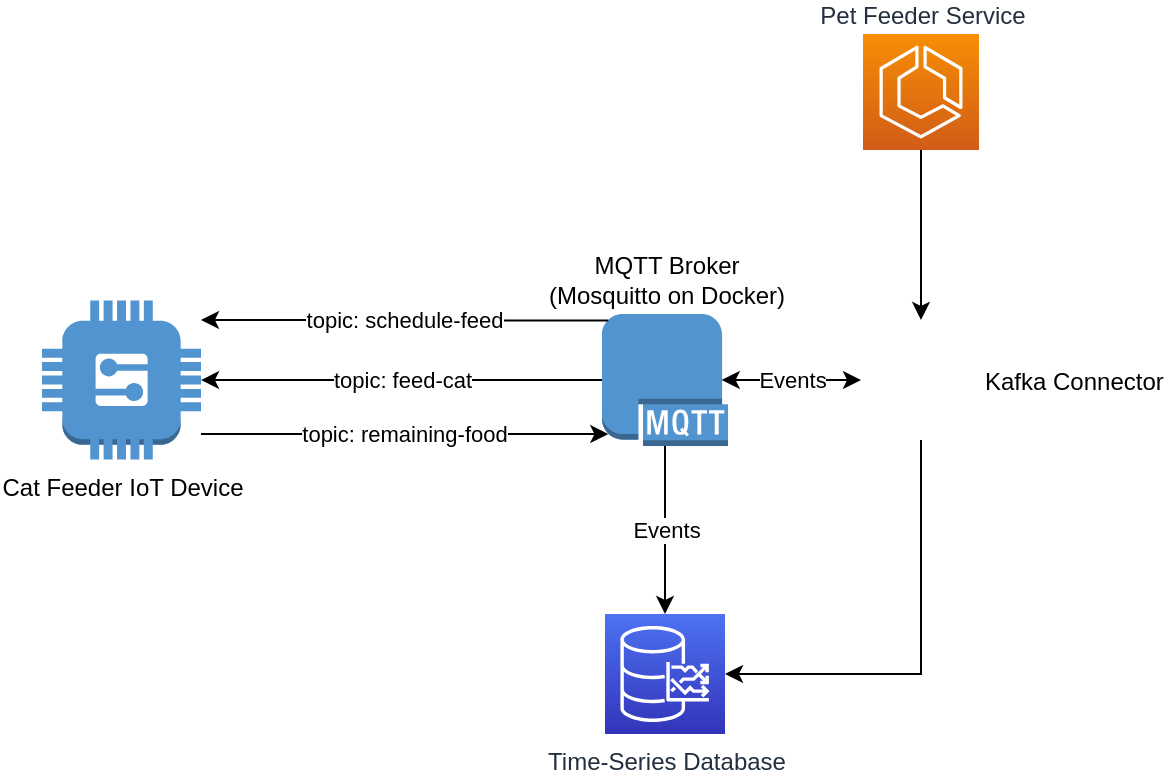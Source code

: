 <mxfile version="20.5.1" type="github">
  <diagram id="C0h6jriWAFb2csfehPzT" name="Page-1">
    <mxGraphModel dx="1266" dy="785" grid="1" gridSize="10" guides="1" tooltips="1" connect="1" arrows="1" fold="1" page="1" pageScale="1" pageWidth="850" pageHeight="1100" math="0" shadow="0">
      <root>
        <mxCell id="0" />
        <mxCell id="1" parent="0" />
        <mxCell id="6FsYevEU8R35O0Jzz6Nx-4" value="Events" style="edgeStyle=orthogonalEdgeStyle;rounded=0;orthogonalLoop=1;jettySize=auto;html=1;entryX=0.5;entryY=0;entryDx=0;entryDy=0;entryPerimeter=0;" parent="1" source="gZ-WMbLiCQUDXAqgG7qf-1" target="6FsYevEU8R35O0Jzz6Nx-3" edge="1">
          <mxGeometry relative="1" as="geometry" />
        </mxCell>
        <mxCell id="gZ-WMbLiCQUDXAqgG7qf-1" value="MQTT Broker&lt;br&gt;(Mosquitto on Docker)" style="outlineConnect=0;dashed=0;verticalLabelPosition=top;verticalAlign=bottom;align=center;html=1;shape=mxgraph.aws3.mqtt_protocol;fillColor=#5294CF;gradientColor=none;labelPosition=center;" parent="1" vertex="1">
          <mxGeometry x="400" y="370" width="63" height="66" as="geometry" />
        </mxCell>
        <mxCell id="gZ-WMbLiCQUDXAqgG7qf-6" value="topic: feed-cat" style="edgeStyle=orthogonalEdgeStyle;rounded=0;orthogonalLoop=1;jettySize=auto;html=1;entryX=0;entryY=0.5;entryDx=0;entryDy=0;entryPerimeter=0;startArrow=classic;startFill=1;endArrow=none;endFill=0;" parent="1" source="gZ-WMbLiCQUDXAqgG7qf-4" target="gZ-WMbLiCQUDXAqgG7qf-1" edge="1">
          <mxGeometry relative="1" as="geometry" />
        </mxCell>
        <mxCell id="gZ-WMbLiCQUDXAqgG7qf-11" value="topic: schedule-feed" style="edgeStyle=orthogonalEdgeStyle;rounded=0;orthogonalLoop=1;jettySize=auto;html=1;entryX=0.05;entryY=0.05;entryDx=0;entryDy=0;entryPerimeter=0;startArrow=classic;startFill=1;endArrow=none;endFill=0;" parent="1" source="gZ-WMbLiCQUDXAqgG7qf-4" target="gZ-WMbLiCQUDXAqgG7qf-1" edge="1">
          <mxGeometry relative="1" as="geometry">
            <Array as="points">
              <mxPoint x="250" y="373" />
              <mxPoint x="250" y="373" />
            </Array>
          </mxGeometry>
        </mxCell>
        <mxCell id="u-eq03Bs4xKIGnjtoeEd-5" value="topic: remaining-food" style="edgeStyle=orthogonalEdgeStyle;rounded=0;orthogonalLoop=1;jettySize=auto;html=1;entryX=0.05;entryY=0.91;entryDx=0;entryDy=0;entryPerimeter=0;startArrow=none;startFill=0;endArrow=classic;endFill=1;" parent="1" source="gZ-WMbLiCQUDXAqgG7qf-4" target="gZ-WMbLiCQUDXAqgG7qf-1" edge="1">
          <mxGeometry relative="1" as="geometry">
            <Array as="points">
              <mxPoint x="250" y="430" />
              <mxPoint x="250" y="430" />
            </Array>
          </mxGeometry>
        </mxCell>
        <mxCell id="gZ-WMbLiCQUDXAqgG7qf-4" value="Cat Feeder IoT Device" style="outlineConnect=0;dashed=0;verticalLabelPosition=bottom;verticalAlign=top;align=center;html=1;shape=mxgraph.aws3.generic;fillColor=#5294CF;gradientColor=none;" parent="1" vertex="1">
          <mxGeometry x="120" y="363.25" width="79.5" height="79.5" as="geometry" />
        </mxCell>
        <mxCell id="6FsYevEU8R35O0Jzz6Nx-3" value="Time-Series Database" style="sketch=0;points=[[0,0,0],[0.25,0,0],[0.5,0,0],[0.75,0,0],[1,0,0],[0,1,0],[0.25,1,0],[0.5,1,0],[0.75,1,0],[1,1,0],[0,0.25,0],[0,0.5,0],[0,0.75,0],[1,0.25,0],[1,0.5,0],[1,0.75,0]];outlineConnect=0;fontColor=#232F3E;gradientColor=#4D72F3;gradientDirection=north;fillColor=#3334B9;strokeColor=#ffffff;dashed=0;verticalLabelPosition=bottom;verticalAlign=top;align=center;html=1;fontSize=12;fontStyle=0;aspect=fixed;shape=mxgraph.aws4.resourceIcon;resIcon=mxgraph.aws4.timestream;" parent="1" vertex="1">
          <mxGeometry x="401.5" y="520" width="60" height="60" as="geometry" />
        </mxCell>
        <mxCell id="6FsYevEU8R35O0Jzz6Nx-11" style="edgeStyle=orthogonalEdgeStyle;rounded=0;orthogonalLoop=1;jettySize=auto;html=1;entryX=0.5;entryY=0;entryDx=0;entryDy=0;startArrow=none;startFill=0;" parent="1" source="6FsYevEU8R35O0Jzz6Nx-6" target="KIShqJhSHBPQEm4KdA0Y-2" edge="1">
          <mxGeometry relative="1" as="geometry">
            <mxPoint x="558.75" y="368" as="targetPoint" />
            <Array as="points">
              <mxPoint x="559" y="310" />
              <mxPoint x="560" y="310" />
            </Array>
          </mxGeometry>
        </mxCell>
        <mxCell id="6FsYevEU8R35O0Jzz6Nx-6" value="Pet Feeder Service" style="sketch=0;points=[[0,0,0],[0.25,0,0],[0.5,0,0],[0.75,0,0],[1,0,0],[0,1,0],[0.25,1,0],[0.5,1,0],[0.75,1,0],[1,1,0],[0,0.25,0],[0,0.5,0],[0,0.75,0],[1,0.25,0],[1,0.5,0],[1,0.75,0]];outlineConnect=0;fontColor=#232F3E;gradientColor=#F78E04;gradientDirection=north;fillColor=#D05C17;strokeColor=#ffffff;dashed=0;verticalLabelPosition=top;verticalAlign=bottom;align=center;html=1;fontSize=12;fontStyle=0;aspect=fixed;shape=mxgraph.aws4.resourceIcon;resIcon=mxgraph.aws4.ecs;labelPosition=center;" parent="1" vertex="1">
          <mxGeometry x="530.5" y="230" width="58" height="58" as="geometry" />
        </mxCell>
        <mxCell id="6FsYevEU8R35O0Jzz6Nx-10" style="edgeStyle=orthogonalEdgeStyle;rounded=0;orthogonalLoop=1;jettySize=auto;html=1;entryX=1;entryY=0.5;entryDx=0;entryDy=0;entryPerimeter=0;startArrow=none;startFill=0;exitX=0.5;exitY=1;exitDx=0;exitDy=0;" parent="1" source="KIShqJhSHBPQEm4KdA0Y-2" target="6FsYevEU8R35O0Jzz6Nx-3" edge="1">
          <mxGeometry relative="1" as="geometry">
            <Array as="points">
              <mxPoint x="560" y="550" />
            </Array>
            <mxPoint x="558.75" y="438" as="sourcePoint" />
          </mxGeometry>
        </mxCell>
        <mxCell id="6FsYevEU8R35O0Jzz6Nx-13" value="Events" style="edgeStyle=orthogonalEdgeStyle;rounded=0;orthogonalLoop=1;jettySize=auto;html=1;entryX=0.95;entryY=0.5;entryDx=0;entryDy=0;entryPerimeter=0;startArrow=classic;startFill=1;exitX=0;exitY=0.5;exitDx=0;exitDy=0;" parent="1" source="KIShqJhSHBPQEm4KdA0Y-2" target="gZ-WMbLiCQUDXAqgG7qf-1" edge="1">
          <mxGeometry relative="1" as="geometry">
            <mxPoint x="530" y="403" as="sourcePoint" />
          </mxGeometry>
        </mxCell>
        <mxCell id="KIShqJhSHBPQEm4KdA0Y-2" value="Kafka Connector" style="shape=image;verticalLabelPosition=middle;labelBackgroundColor=default;verticalAlign=middle;aspect=fixed;imageAspect=0;image=https://cf.appdrag.com/dashboard-openvm-clo-b2d42c/uploads/Kafka-gVk5-FVv1.png;labelPosition=right;align=left;" vertex="1" parent="1">
          <mxGeometry x="529.5" y="373" width="60" height="60" as="geometry" />
        </mxCell>
      </root>
    </mxGraphModel>
  </diagram>
</mxfile>
